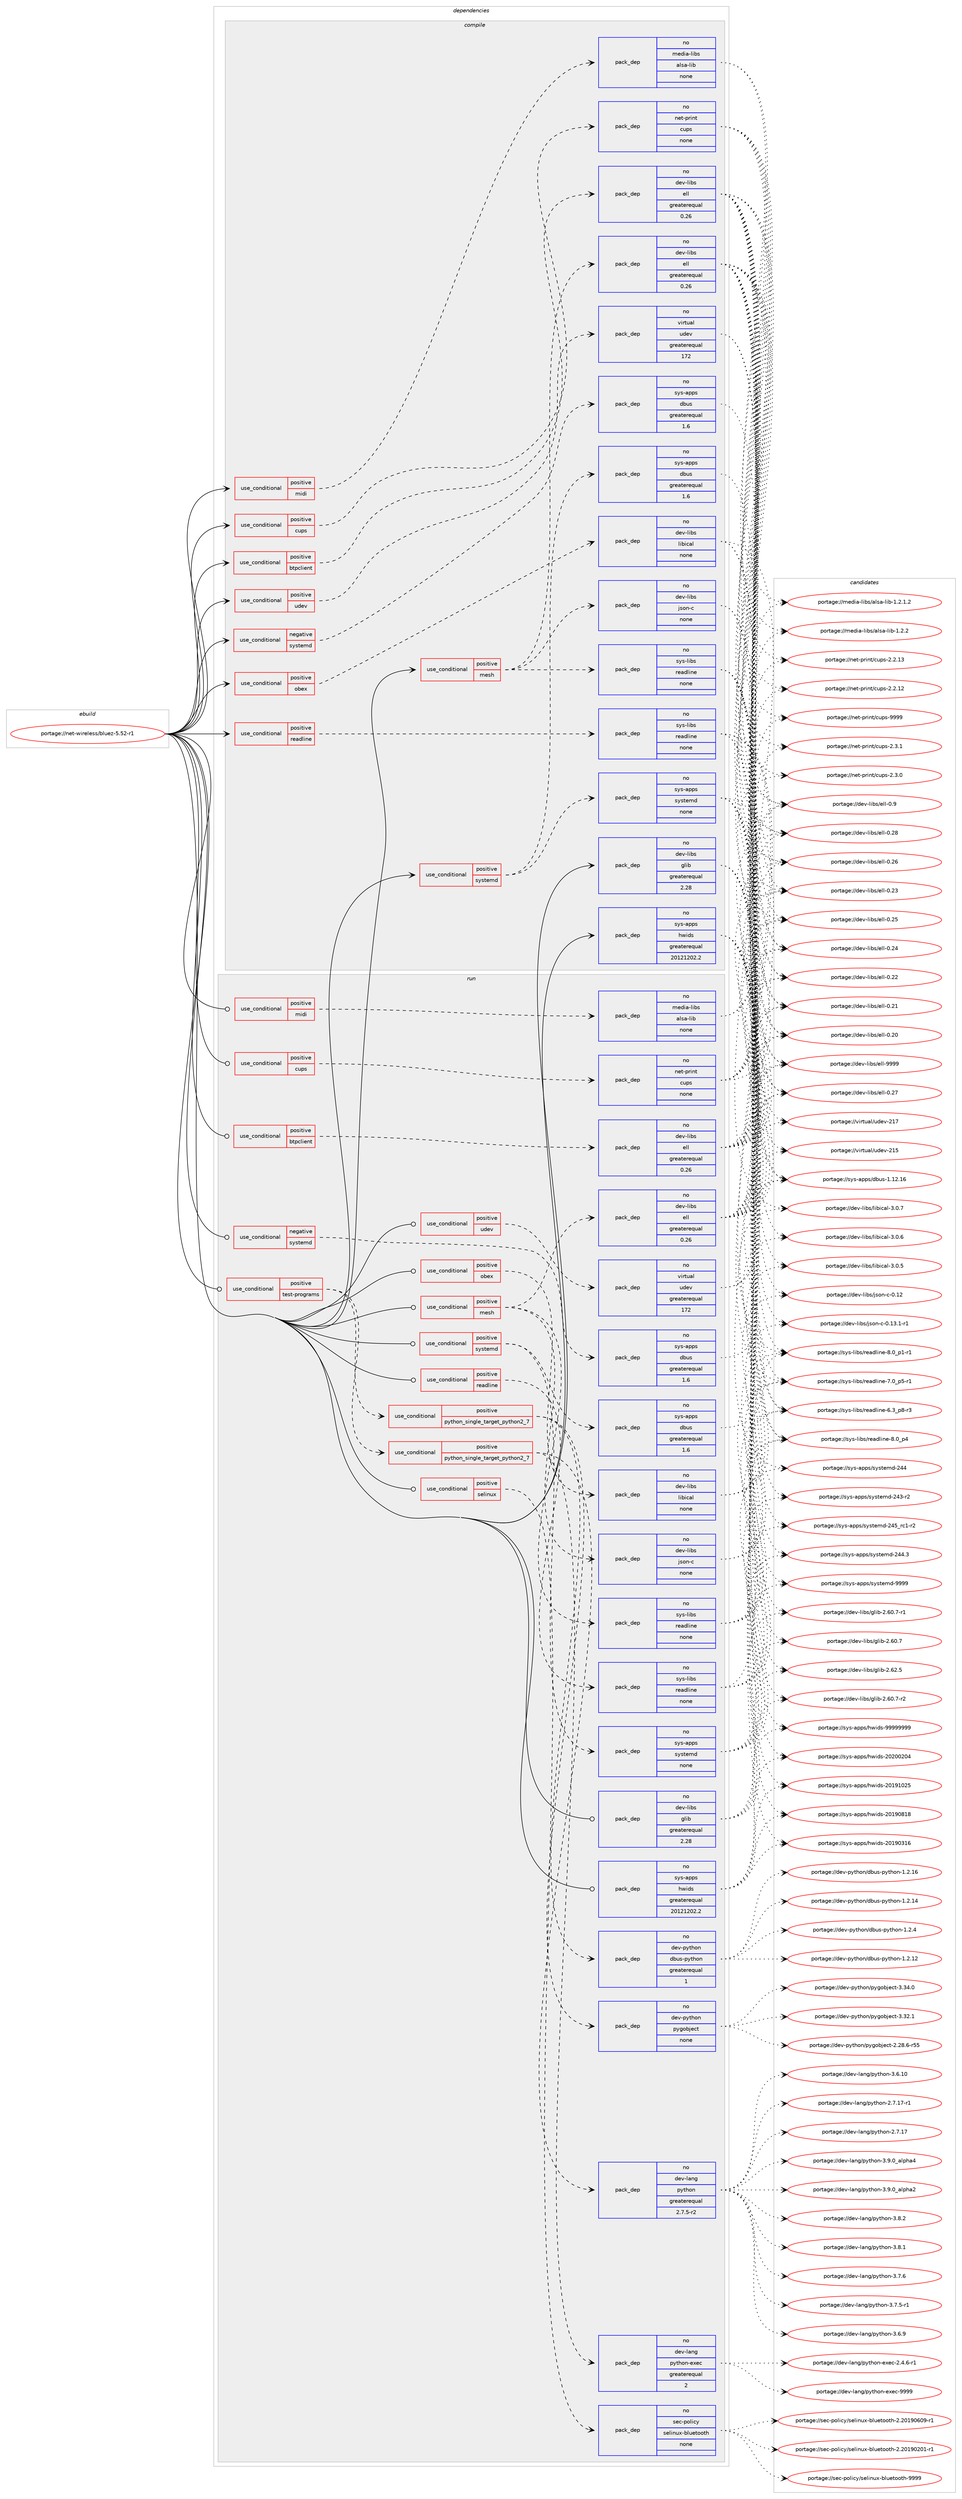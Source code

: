 digraph prolog {

# *************
# Graph options
# *************

newrank=true;
concentrate=true;
compound=true;
graph [rankdir=LR,fontname=Helvetica,fontsize=10,ranksep=1.5];#, ranksep=2.5, nodesep=0.2];
edge  [arrowhead=vee];
node  [fontname=Helvetica,fontsize=10];

# **********
# The ebuild
# **********

subgraph cluster_leftcol {
color=gray;
rank=same;
label=<<i>ebuild</i>>;
id [label="portage://net-wireless/bluez-5.52-r1", color=red, width=4, href="../net-wireless/bluez-5.52-r1.svg"];
}

# ****************
# The dependencies
# ****************

subgraph cluster_midcol {
color=gray;
label=<<i>dependencies</i>>;
subgraph cluster_compile {
fillcolor="#eeeeee";
style=filled;
label=<<i>compile</i>>;
subgraph cond12804 {
dependency65814 [label=<<TABLE BORDER="0" CELLBORDER="1" CELLSPACING="0" CELLPADDING="4"><TR><TD ROWSPAN="3" CELLPADDING="10">use_conditional</TD></TR><TR><TD>negative</TD></TR><TR><TD>systemd</TD></TR></TABLE>>, shape=none, color=red];
subgraph pack51688 {
dependency65815 [label=<<TABLE BORDER="0" CELLBORDER="1" CELLSPACING="0" CELLPADDING="4" WIDTH="220"><TR><TD ROWSPAN="6" CELLPADDING="30">pack_dep</TD></TR><TR><TD WIDTH="110">no</TD></TR><TR><TD>sys-apps</TD></TR><TR><TD>dbus</TD></TR><TR><TD>greaterequal</TD></TR><TR><TD>1.6</TD></TR></TABLE>>, shape=none, color=blue];
}
dependency65814:e -> dependency65815:w [weight=20,style="dashed",arrowhead="vee"];
}
id:e -> dependency65814:w [weight=20,style="solid",arrowhead="vee"];
subgraph cond12805 {
dependency65816 [label=<<TABLE BORDER="0" CELLBORDER="1" CELLSPACING="0" CELLPADDING="4"><TR><TD ROWSPAN="3" CELLPADDING="10">use_conditional</TD></TR><TR><TD>positive</TD></TR><TR><TD>btpclient</TD></TR></TABLE>>, shape=none, color=red];
subgraph pack51689 {
dependency65817 [label=<<TABLE BORDER="0" CELLBORDER="1" CELLSPACING="0" CELLPADDING="4" WIDTH="220"><TR><TD ROWSPAN="6" CELLPADDING="30">pack_dep</TD></TR><TR><TD WIDTH="110">no</TD></TR><TR><TD>dev-libs</TD></TR><TR><TD>ell</TD></TR><TR><TD>greaterequal</TD></TR><TR><TD>0.26</TD></TR></TABLE>>, shape=none, color=blue];
}
dependency65816:e -> dependency65817:w [weight=20,style="dashed",arrowhead="vee"];
}
id:e -> dependency65816:w [weight=20,style="solid",arrowhead="vee"];
subgraph cond12806 {
dependency65818 [label=<<TABLE BORDER="0" CELLBORDER="1" CELLSPACING="0" CELLPADDING="4"><TR><TD ROWSPAN="3" CELLPADDING="10">use_conditional</TD></TR><TR><TD>positive</TD></TR><TR><TD>cups</TD></TR></TABLE>>, shape=none, color=red];
subgraph pack51690 {
dependency65819 [label=<<TABLE BORDER="0" CELLBORDER="1" CELLSPACING="0" CELLPADDING="4" WIDTH="220"><TR><TD ROWSPAN="6" CELLPADDING="30">pack_dep</TD></TR><TR><TD WIDTH="110">no</TD></TR><TR><TD>net-print</TD></TR><TR><TD>cups</TD></TR><TR><TD>none</TD></TR><TR><TD></TD></TR></TABLE>>, shape=none, color=blue];
}
dependency65818:e -> dependency65819:w [weight=20,style="dashed",arrowhead="vee"];
}
id:e -> dependency65818:w [weight=20,style="solid",arrowhead="vee"];
subgraph cond12807 {
dependency65820 [label=<<TABLE BORDER="0" CELLBORDER="1" CELLSPACING="0" CELLPADDING="4"><TR><TD ROWSPAN="3" CELLPADDING="10">use_conditional</TD></TR><TR><TD>positive</TD></TR><TR><TD>mesh</TD></TR></TABLE>>, shape=none, color=red];
subgraph pack51691 {
dependency65821 [label=<<TABLE BORDER="0" CELLBORDER="1" CELLSPACING="0" CELLPADDING="4" WIDTH="220"><TR><TD ROWSPAN="6" CELLPADDING="30">pack_dep</TD></TR><TR><TD WIDTH="110">no</TD></TR><TR><TD>dev-libs</TD></TR><TR><TD>ell</TD></TR><TR><TD>greaterequal</TD></TR><TR><TD>0.26</TD></TR></TABLE>>, shape=none, color=blue];
}
dependency65820:e -> dependency65821:w [weight=20,style="dashed",arrowhead="vee"];
subgraph pack51692 {
dependency65822 [label=<<TABLE BORDER="0" CELLBORDER="1" CELLSPACING="0" CELLPADDING="4" WIDTH="220"><TR><TD ROWSPAN="6" CELLPADDING="30">pack_dep</TD></TR><TR><TD WIDTH="110">no</TD></TR><TR><TD>dev-libs</TD></TR><TR><TD>json-c</TD></TR><TR><TD>none</TD></TR><TR><TD></TD></TR></TABLE>>, shape=none, color=blue];
}
dependency65820:e -> dependency65822:w [weight=20,style="dashed",arrowhead="vee"];
subgraph pack51693 {
dependency65823 [label=<<TABLE BORDER="0" CELLBORDER="1" CELLSPACING="0" CELLPADDING="4" WIDTH="220"><TR><TD ROWSPAN="6" CELLPADDING="30">pack_dep</TD></TR><TR><TD WIDTH="110">no</TD></TR><TR><TD>sys-libs</TD></TR><TR><TD>readline</TD></TR><TR><TD>none</TD></TR><TR><TD></TD></TR></TABLE>>, shape=none, color=blue];
}
dependency65820:e -> dependency65823:w [weight=20,style="dashed",arrowhead="vee"];
}
id:e -> dependency65820:w [weight=20,style="solid",arrowhead="vee"];
subgraph cond12808 {
dependency65824 [label=<<TABLE BORDER="0" CELLBORDER="1" CELLSPACING="0" CELLPADDING="4"><TR><TD ROWSPAN="3" CELLPADDING="10">use_conditional</TD></TR><TR><TD>positive</TD></TR><TR><TD>midi</TD></TR></TABLE>>, shape=none, color=red];
subgraph pack51694 {
dependency65825 [label=<<TABLE BORDER="0" CELLBORDER="1" CELLSPACING="0" CELLPADDING="4" WIDTH="220"><TR><TD ROWSPAN="6" CELLPADDING="30">pack_dep</TD></TR><TR><TD WIDTH="110">no</TD></TR><TR><TD>media-libs</TD></TR><TR><TD>alsa-lib</TD></TR><TR><TD>none</TD></TR><TR><TD></TD></TR></TABLE>>, shape=none, color=blue];
}
dependency65824:e -> dependency65825:w [weight=20,style="dashed",arrowhead="vee"];
}
id:e -> dependency65824:w [weight=20,style="solid",arrowhead="vee"];
subgraph cond12809 {
dependency65826 [label=<<TABLE BORDER="0" CELLBORDER="1" CELLSPACING="0" CELLPADDING="4"><TR><TD ROWSPAN="3" CELLPADDING="10">use_conditional</TD></TR><TR><TD>positive</TD></TR><TR><TD>obex</TD></TR></TABLE>>, shape=none, color=red];
subgraph pack51695 {
dependency65827 [label=<<TABLE BORDER="0" CELLBORDER="1" CELLSPACING="0" CELLPADDING="4" WIDTH="220"><TR><TD ROWSPAN="6" CELLPADDING="30">pack_dep</TD></TR><TR><TD WIDTH="110">no</TD></TR><TR><TD>dev-libs</TD></TR><TR><TD>libical</TD></TR><TR><TD>none</TD></TR><TR><TD></TD></TR></TABLE>>, shape=none, color=blue];
}
dependency65826:e -> dependency65827:w [weight=20,style="dashed",arrowhead="vee"];
}
id:e -> dependency65826:w [weight=20,style="solid",arrowhead="vee"];
subgraph cond12810 {
dependency65828 [label=<<TABLE BORDER="0" CELLBORDER="1" CELLSPACING="0" CELLPADDING="4"><TR><TD ROWSPAN="3" CELLPADDING="10">use_conditional</TD></TR><TR><TD>positive</TD></TR><TR><TD>readline</TD></TR></TABLE>>, shape=none, color=red];
subgraph pack51696 {
dependency65829 [label=<<TABLE BORDER="0" CELLBORDER="1" CELLSPACING="0" CELLPADDING="4" WIDTH="220"><TR><TD ROWSPAN="6" CELLPADDING="30">pack_dep</TD></TR><TR><TD WIDTH="110">no</TD></TR><TR><TD>sys-libs</TD></TR><TR><TD>readline</TD></TR><TR><TD>none</TD></TR><TR><TD></TD></TR></TABLE>>, shape=none, color=blue];
}
dependency65828:e -> dependency65829:w [weight=20,style="dashed",arrowhead="vee"];
}
id:e -> dependency65828:w [weight=20,style="solid",arrowhead="vee"];
subgraph cond12811 {
dependency65830 [label=<<TABLE BORDER="0" CELLBORDER="1" CELLSPACING="0" CELLPADDING="4"><TR><TD ROWSPAN="3" CELLPADDING="10">use_conditional</TD></TR><TR><TD>positive</TD></TR><TR><TD>systemd</TD></TR></TABLE>>, shape=none, color=red];
subgraph pack51697 {
dependency65831 [label=<<TABLE BORDER="0" CELLBORDER="1" CELLSPACING="0" CELLPADDING="4" WIDTH="220"><TR><TD ROWSPAN="6" CELLPADDING="30">pack_dep</TD></TR><TR><TD WIDTH="110">no</TD></TR><TR><TD>sys-apps</TD></TR><TR><TD>dbus</TD></TR><TR><TD>greaterequal</TD></TR><TR><TD>1.6</TD></TR></TABLE>>, shape=none, color=blue];
}
dependency65830:e -> dependency65831:w [weight=20,style="dashed",arrowhead="vee"];
subgraph pack51698 {
dependency65832 [label=<<TABLE BORDER="0" CELLBORDER="1" CELLSPACING="0" CELLPADDING="4" WIDTH="220"><TR><TD ROWSPAN="6" CELLPADDING="30">pack_dep</TD></TR><TR><TD WIDTH="110">no</TD></TR><TR><TD>sys-apps</TD></TR><TR><TD>systemd</TD></TR><TR><TD>none</TD></TR><TR><TD></TD></TR></TABLE>>, shape=none, color=blue];
}
dependency65830:e -> dependency65832:w [weight=20,style="dashed",arrowhead="vee"];
}
id:e -> dependency65830:w [weight=20,style="solid",arrowhead="vee"];
subgraph cond12812 {
dependency65833 [label=<<TABLE BORDER="0" CELLBORDER="1" CELLSPACING="0" CELLPADDING="4"><TR><TD ROWSPAN="3" CELLPADDING="10">use_conditional</TD></TR><TR><TD>positive</TD></TR><TR><TD>udev</TD></TR></TABLE>>, shape=none, color=red];
subgraph pack51699 {
dependency65834 [label=<<TABLE BORDER="0" CELLBORDER="1" CELLSPACING="0" CELLPADDING="4" WIDTH="220"><TR><TD ROWSPAN="6" CELLPADDING="30">pack_dep</TD></TR><TR><TD WIDTH="110">no</TD></TR><TR><TD>virtual</TD></TR><TR><TD>udev</TD></TR><TR><TD>greaterequal</TD></TR><TR><TD>172</TD></TR></TABLE>>, shape=none, color=blue];
}
dependency65833:e -> dependency65834:w [weight=20,style="dashed",arrowhead="vee"];
}
id:e -> dependency65833:w [weight=20,style="solid",arrowhead="vee"];
subgraph pack51700 {
dependency65835 [label=<<TABLE BORDER="0" CELLBORDER="1" CELLSPACING="0" CELLPADDING="4" WIDTH="220"><TR><TD ROWSPAN="6" CELLPADDING="30">pack_dep</TD></TR><TR><TD WIDTH="110">no</TD></TR><TR><TD>dev-libs</TD></TR><TR><TD>glib</TD></TR><TR><TD>greaterequal</TD></TR><TR><TD>2.28</TD></TR></TABLE>>, shape=none, color=blue];
}
id:e -> dependency65835:w [weight=20,style="solid",arrowhead="vee"];
subgraph pack51701 {
dependency65836 [label=<<TABLE BORDER="0" CELLBORDER="1" CELLSPACING="0" CELLPADDING="4" WIDTH="220"><TR><TD ROWSPAN="6" CELLPADDING="30">pack_dep</TD></TR><TR><TD WIDTH="110">no</TD></TR><TR><TD>sys-apps</TD></TR><TR><TD>hwids</TD></TR><TR><TD>greaterequal</TD></TR><TR><TD>20121202.2</TD></TR></TABLE>>, shape=none, color=blue];
}
id:e -> dependency65836:w [weight=20,style="solid",arrowhead="vee"];
}
subgraph cluster_compileandrun {
fillcolor="#eeeeee";
style=filled;
label=<<i>compile and run</i>>;
}
subgraph cluster_run {
fillcolor="#eeeeee";
style=filled;
label=<<i>run</i>>;
subgraph cond12813 {
dependency65837 [label=<<TABLE BORDER="0" CELLBORDER="1" CELLSPACING="0" CELLPADDING="4"><TR><TD ROWSPAN="3" CELLPADDING="10">use_conditional</TD></TR><TR><TD>negative</TD></TR><TR><TD>systemd</TD></TR></TABLE>>, shape=none, color=red];
subgraph pack51702 {
dependency65838 [label=<<TABLE BORDER="0" CELLBORDER="1" CELLSPACING="0" CELLPADDING="4" WIDTH="220"><TR><TD ROWSPAN="6" CELLPADDING="30">pack_dep</TD></TR><TR><TD WIDTH="110">no</TD></TR><TR><TD>sys-apps</TD></TR><TR><TD>dbus</TD></TR><TR><TD>greaterequal</TD></TR><TR><TD>1.6</TD></TR></TABLE>>, shape=none, color=blue];
}
dependency65837:e -> dependency65838:w [weight=20,style="dashed",arrowhead="vee"];
}
id:e -> dependency65837:w [weight=20,style="solid",arrowhead="odot"];
subgraph cond12814 {
dependency65839 [label=<<TABLE BORDER="0" CELLBORDER="1" CELLSPACING="0" CELLPADDING="4"><TR><TD ROWSPAN="3" CELLPADDING="10">use_conditional</TD></TR><TR><TD>positive</TD></TR><TR><TD>btpclient</TD></TR></TABLE>>, shape=none, color=red];
subgraph pack51703 {
dependency65840 [label=<<TABLE BORDER="0" CELLBORDER="1" CELLSPACING="0" CELLPADDING="4" WIDTH="220"><TR><TD ROWSPAN="6" CELLPADDING="30">pack_dep</TD></TR><TR><TD WIDTH="110">no</TD></TR><TR><TD>dev-libs</TD></TR><TR><TD>ell</TD></TR><TR><TD>greaterequal</TD></TR><TR><TD>0.26</TD></TR></TABLE>>, shape=none, color=blue];
}
dependency65839:e -> dependency65840:w [weight=20,style="dashed",arrowhead="vee"];
}
id:e -> dependency65839:w [weight=20,style="solid",arrowhead="odot"];
subgraph cond12815 {
dependency65841 [label=<<TABLE BORDER="0" CELLBORDER="1" CELLSPACING="0" CELLPADDING="4"><TR><TD ROWSPAN="3" CELLPADDING="10">use_conditional</TD></TR><TR><TD>positive</TD></TR><TR><TD>cups</TD></TR></TABLE>>, shape=none, color=red];
subgraph pack51704 {
dependency65842 [label=<<TABLE BORDER="0" CELLBORDER="1" CELLSPACING="0" CELLPADDING="4" WIDTH="220"><TR><TD ROWSPAN="6" CELLPADDING="30">pack_dep</TD></TR><TR><TD WIDTH="110">no</TD></TR><TR><TD>net-print</TD></TR><TR><TD>cups</TD></TR><TR><TD>none</TD></TR><TR><TD></TD></TR></TABLE>>, shape=none, color=blue];
}
dependency65841:e -> dependency65842:w [weight=20,style="dashed",arrowhead="vee"];
}
id:e -> dependency65841:w [weight=20,style="solid",arrowhead="odot"];
subgraph cond12816 {
dependency65843 [label=<<TABLE BORDER="0" CELLBORDER="1" CELLSPACING="0" CELLPADDING="4"><TR><TD ROWSPAN="3" CELLPADDING="10">use_conditional</TD></TR><TR><TD>positive</TD></TR><TR><TD>mesh</TD></TR></TABLE>>, shape=none, color=red];
subgraph pack51705 {
dependency65844 [label=<<TABLE BORDER="0" CELLBORDER="1" CELLSPACING="0" CELLPADDING="4" WIDTH="220"><TR><TD ROWSPAN="6" CELLPADDING="30">pack_dep</TD></TR><TR><TD WIDTH="110">no</TD></TR><TR><TD>dev-libs</TD></TR><TR><TD>ell</TD></TR><TR><TD>greaterequal</TD></TR><TR><TD>0.26</TD></TR></TABLE>>, shape=none, color=blue];
}
dependency65843:e -> dependency65844:w [weight=20,style="dashed",arrowhead="vee"];
subgraph pack51706 {
dependency65845 [label=<<TABLE BORDER="0" CELLBORDER="1" CELLSPACING="0" CELLPADDING="4" WIDTH="220"><TR><TD ROWSPAN="6" CELLPADDING="30">pack_dep</TD></TR><TR><TD WIDTH="110">no</TD></TR><TR><TD>dev-libs</TD></TR><TR><TD>json-c</TD></TR><TR><TD>none</TD></TR><TR><TD></TD></TR></TABLE>>, shape=none, color=blue];
}
dependency65843:e -> dependency65845:w [weight=20,style="dashed",arrowhead="vee"];
subgraph pack51707 {
dependency65846 [label=<<TABLE BORDER="0" CELLBORDER="1" CELLSPACING="0" CELLPADDING="4" WIDTH="220"><TR><TD ROWSPAN="6" CELLPADDING="30">pack_dep</TD></TR><TR><TD WIDTH="110">no</TD></TR><TR><TD>sys-libs</TD></TR><TR><TD>readline</TD></TR><TR><TD>none</TD></TR><TR><TD></TD></TR></TABLE>>, shape=none, color=blue];
}
dependency65843:e -> dependency65846:w [weight=20,style="dashed",arrowhead="vee"];
}
id:e -> dependency65843:w [weight=20,style="solid",arrowhead="odot"];
subgraph cond12817 {
dependency65847 [label=<<TABLE BORDER="0" CELLBORDER="1" CELLSPACING="0" CELLPADDING="4"><TR><TD ROWSPAN="3" CELLPADDING="10">use_conditional</TD></TR><TR><TD>positive</TD></TR><TR><TD>midi</TD></TR></TABLE>>, shape=none, color=red];
subgraph pack51708 {
dependency65848 [label=<<TABLE BORDER="0" CELLBORDER="1" CELLSPACING="0" CELLPADDING="4" WIDTH="220"><TR><TD ROWSPAN="6" CELLPADDING="30">pack_dep</TD></TR><TR><TD WIDTH="110">no</TD></TR><TR><TD>media-libs</TD></TR><TR><TD>alsa-lib</TD></TR><TR><TD>none</TD></TR><TR><TD></TD></TR></TABLE>>, shape=none, color=blue];
}
dependency65847:e -> dependency65848:w [weight=20,style="dashed",arrowhead="vee"];
}
id:e -> dependency65847:w [weight=20,style="solid",arrowhead="odot"];
subgraph cond12818 {
dependency65849 [label=<<TABLE BORDER="0" CELLBORDER="1" CELLSPACING="0" CELLPADDING="4"><TR><TD ROWSPAN="3" CELLPADDING="10">use_conditional</TD></TR><TR><TD>positive</TD></TR><TR><TD>obex</TD></TR></TABLE>>, shape=none, color=red];
subgraph pack51709 {
dependency65850 [label=<<TABLE BORDER="0" CELLBORDER="1" CELLSPACING="0" CELLPADDING="4" WIDTH="220"><TR><TD ROWSPAN="6" CELLPADDING="30">pack_dep</TD></TR><TR><TD WIDTH="110">no</TD></TR><TR><TD>dev-libs</TD></TR><TR><TD>libical</TD></TR><TR><TD>none</TD></TR><TR><TD></TD></TR></TABLE>>, shape=none, color=blue];
}
dependency65849:e -> dependency65850:w [weight=20,style="dashed",arrowhead="vee"];
}
id:e -> dependency65849:w [weight=20,style="solid",arrowhead="odot"];
subgraph cond12819 {
dependency65851 [label=<<TABLE BORDER="0" CELLBORDER="1" CELLSPACING="0" CELLPADDING="4"><TR><TD ROWSPAN="3" CELLPADDING="10">use_conditional</TD></TR><TR><TD>positive</TD></TR><TR><TD>readline</TD></TR></TABLE>>, shape=none, color=red];
subgraph pack51710 {
dependency65852 [label=<<TABLE BORDER="0" CELLBORDER="1" CELLSPACING="0" CELLPADDING="4" WIDTH="220"><TR><TD ROWSPAN="6" CELLPADDING="30">pack_dep</TD></TR><TR><TD WIDTH="110">no</TD></TR><TR><TD>sys-libs</TD></TR><TR><TD>readline</TD></TR><TR><TD>none</TD></TR><TR><TD></TD></TR></TABLE>>, shape=none, color=blue];
}
dependency65851:e -> dependency65852:w [weight=20,style="dashed",arrowhead="vee"];
}
id:e -> dependency65851:w [weight=20,style="solid",arrowhead="odot"];
subgraph cond12820 {
dependency65853 [label=<<TABLE BORDER="0" CELLBORDER="1" CELLSPACING="0" CELLPADDING="4"><TR><TD ROWSPAN="3" CELLPADDING="10">use_conditional</TD></TR><TR><TD>positive</TD></TR><TR><TD>selinux</TD></TR></TABLE>>, shape=none, color=red];
subgraph pack51711 {
dependency65854 [label=<<TABLE BORDER="0" CELLBORDER="1" CELLSPACING="0" CELLPADDING="4" WIDTH="220"><TR><TD ROWSPAN="6" CELLPADDING="30">pack_dep</TD></TR><TR><TD WIDTH="110">no</TD></TR><TR><TD>sec-policy</TD></TR><TR><TD>selinux-bluetooth</TD></TR><TR><TD>none</TD></TR><TR><TD></TD></TR></TABLE>>, shape=none, color=blue];
}
dependency65853:e -> dependency65854:w [weight=20,style="dashed",arrowhead="vee"];
}
id:e -> dependency65853:w [weight=20,style="solid",arrowhead="odot"];
subgraph cond12821 {
dependency65855 [label=<<TABLE BORDER="0" CELLBORDER="1" CELLSPACING="0" CELLPADDING="4"><TR><TD ROWSPAN="3" CELLPADDING="10">use_conditional</TD></TR><TR><TD>positive</TD></TR><TR><TD>systemd</TD></TR></TABLE>>, shape=none, color=red];
subgraph pack51712 {
dependency65856 [label=<<TABLE BORDER="0" CELLBORDER="1" CELLSPACING="0" CELLPADDING="4" WIDTH="220"><TR><TD ROWSPAN="6" CELLPADDING="30">pack_dep</TD></TR><TR><TD WIDTH="110">no</TD></TR><TR><TD>sys-apps</TD></TR><TR><TD>dbus</TD></TR><TR><TD>greaterequal</TD></TR><TR><TD>1.6</TD></TR></TABLE>>, shape=none, color=blue];
}
dependency65855:e -> dependency65856:w [weight=20,style="dashed",arrowhead="vee"];
subgraph pack51713 {
dependency65857 [label=<<TABLE BORDER="0" CELLBORDER="1" CELLSPACING="0" CELLPADDING="4" WIDTH="220"><TR><TD ROWSPAN="6" CELLPADDING="30">pack_dep</TD></TR><TR><TD WIDTH="110">no</TD></TR><TR><TD>sys-apps</TD></TR><TR><TD>systemd</TD></TR><TR><TD>none</TD></TR><TR><TD></TD></TR></TABLE>>, shape=none, color=blue];
}
dependency65855:e -> dependency65857:w [weight=20,style="dashed",arrowhead="vee"];
}
id:e -> dependency65855:w [weight=20,style="solid",arrowhead="odot"];
subgraph cond12822 {
dependency65858 [label=<<TABLE BORDER="0" CELLBORDER="1" CELLSPACING="0" CELLPADDING="4"><TR><TD ROWSPAN="3" CELLPADDING="10">use_conditional</TD></TR><TR><TD>positive</TD></TR><TR><TD>test-programs</TD></TR></TABLE>>, shape=none, color=red];
subgraph cond12823 {
dependency65859 [label=<<TABLE BORDER="0" CELLBORDER="1" CELLSPACING="0" CELLPADDING="4"><TR><TD ROWSPAN="3" CELLPADDING="10">use_conditional</TD></TR><TR><TD>positive</TD></TR><TR><TD>python_single_target_python2_7</TD></TR></TABLE>>, shape=none, color=red];
subgraph pack51714 {
dependency65860 [label=<<TABLE BORDER="0" CELLBORDER="1" CELLSPACING="0" CELLPADDING="4" WIDTH="220"><TR><TD ROWSPAN="6" CELLPADDING="30">pack_dep</TD></TR><TR><TD WIDTH="110">no</TD></TR><TR><TD>dev-lang</TD></TR><TR><TD>python</TD></TR><TR><TD>greaterequal</TD></TR><TR><TD>2.7.5-r2</TD></TR></TABLE>>, shape=none, color=blue];
}
dependency65859:e -> dependency65860:w [weight=20,style="dashed",arrowhead="vee"];
subgraph pack51715 {
dependency65861 [label=<<TABLE BORDER="0" CELLBORDER="1" CELLSPACING="0" CELLPADDING="4" WIDTH="220"><TR><TD ROWSPAN="6" CELLPADDING="30">pack_dep</TD></TR><TR><TD WIDTH="110">no</TD></TR><TR><TD>dev-lang</TD></TR><TR><TD>python-exec</TD></TR><TR><TD>greaterequal</TD></TR><TR><TD>2</TD></TR></TABLE>>, shape=none, color=blue];
}
dependency65859:e -> dependency65861:w [weight=20,style="dashed",arrowhead="vee"];
}
dependency65858:e -> dependency65859:w [weight=20,style="dashed",arrowhead="vee"];
subgraph cond12824 {
dependency65862 [label=<<TABLE BORDER="0" CELLBORDER="1" CELLSPACING="0" CELLPADDING="4"><TR><TD ROWSPAN="3" CELLPADDING="10">use_conditional</TD></TR><TR><TD>positive</TD></TR><TR><TD>python_single_target_python2_7</TD></TR></TABLE>>, shape=none, color=red];
subgraph pack51716 {
dependency65863 [label=<<TABLE BORDER="0" CELLBORDER="1" CELLSPACING="0" CELLPADDING="4" WIDTH="220"><TR><TD ROWSPAN="6" CELLPADDING="30">pack_dep</TD></TR><TR><TD WIDTH="110">no</TD></TR><TR><TD>dev-python</TD></TR><TR><TD>dbus-python</TD></TR><TR><TD>greaterequal</TD></TR><TR><TD>1</TD></TR></TABLE>>, shape=none, color=blue];
}
dependency65862:e -> dependency65863:w [weight=20,style="dashed",arrowhead="vee"];
subgraph pack51717 {
dependency65864 [label=<<TABLE BORDER="0" CELLBORDER="1" CELLSPACING="0" CELLPADDING="4" WIDTH="220"><TR><TD ROWSPAN="6" CELLPADDING="30">pack_dep</TD></TR><TR><TD WIDTH="110">no</TD></TR><TR><TD>dev-python</TD></TR><TR><TD>pygobject</TD></TR><TR><TD>none</TD></TR><TR><TD></TD></TR></TABLE>>, shape=none, color=blue];
}
dependency65862:e -> dependency65864:w [weight=20,style="dashed",arrowhead="vee"];
}
dependency65858:e -> dependency65862:w [weight=20,style="dashed",arrowhead="vee"];
}
id:e -> dependency65858:w [weight=20,style="solid",arrowhead="odot"];
subgraph cond12825 {
dependency65865 [label=<<TABLE BORDER="0" CELLBORDER="1" CELLSPACING="0" CELLPADDING="4"><TR><TD ROWSPAN="3" CELLPADDING="10">use_conditional</TD></TR><TR><TD>positive</TD></TR><TR><TD>udev</TD></TR></TABLE>>, shape=none, color=red];
subgraph pack51718 {
dependency65866 [label=<<TABLE BORDER="0" CELLBORDER="1" CELLSPACING="0" CELLPADDING="4" WIDTH="220"><TR><TD ROWSPAN="6" CELLPADDING="30">pack_dep</TD></TR><TR><TD WIDTH="110">no</TD></TR><TR><TD>virtual</TD></TR><TR><TD>udev</TD></TR><TR><TD>greaterequal</TD></TR><TR><TD>172</TD></TR></TABLE>>, shape=none, color=blue];
}
dependency65865:e -> dependency65866:w [weight=20,style="dashed",arrowhead="vee"];
}
id:e -> dependency65865:w [weight=20,style="solid",arrowhead="odot"];
subgraph pack51719 {
dependency65867 [label=<<TABLE BORDER="0" CELLBORDER="1" CELLSPACING="0" CELLPADDING="4" WIDTH="220"><TR><TD ROWSPAN="6" CELLPADDING="30">pack_dep</TD></TR><TR><TD WIDTH="110">no</TD></TR><TR><TD>dev-libs</TD></TR><TR><TD>glib</TD></TR><TR><TD>greaterequal</TD></TR><TR><TD>2.28</TD></TR></TABLE>>, shape=none, color=blue];
}
id:e -> dependency65867:w [weight=20,style="solid",arrowhead="odot"];
subgraph pack51720 {
dependency65868 [label=<<TABLE BORDER="0" CELLBORDER="1" CELLSPACING="0" CELLPADDING="4" WIDTH="220"><TR><TD ROWSPAN="6" CELLPADDING="30">pack_dep</TD></TR><TR><TD WIDTH="110">no</TD></TR><TR><TD>sys-apps</TD></TR><TR><TD>hwids</TD></TR><TR><TD>greaterequal</TD></TR><TR><TD>20121202.2</TD></TR></TABLE>>, shape=none, color=blue];
}
id:e -> dependency65868:w [weight=20,style="solid",arrowhead="odot"];
}
}

# **************
# The candidates
# **************

subgraph cluster_choices {
rank=same;
color=gray;
label=<<i>candidates</i>>;

subgraph choice51688 {
color=black;
nodesep=1;
choice115121115459711211211547100981171154549464950464954 [label="portage://sys-apps/dbus-1.12.16", color=red, width=4,href="../sys-apps/dbus-1.12.16.svg"];
dependency65815:e -> choice115121115459711211211547100981171154549464950464954:w [style=dotted,weight="100"];
}
subgraph choice51689 {
color=black;
nodesep=1;
choice1001011184510810598115471011081084557575757 [label="portage://dev-libs/ell-9999", color=red, width=4,href="../dev-libs/ell-9999.svg"];
choice10010111845108105981154710110810845484657 [label="portage://dev-libs/ell-0.9", color=red, width=4,href="../dev-libs/ell-0.9.svg"];
choice1001011184510810598115471011081084548465056 [label="portage://dev-libs/ell-0.28", color=red, width=4,href="../dev-libs/ell-0.28.svg"];
choice1001011184510810598115471011081084548465055 [label="portage://dev-libs/ell-0.27", color=red, width=4,href="../dev-libs/ell-0.27.svg"];
choice1001011184510810598115471011081084548465054 [label="portage://dev-libs/ell-0.26", color=red, width=4,href="../dev-libs/ell-0.26.svg"];
choice1001011184510810598115471011081084548465053 [label="portage://dev-libs/ell-0.25", color=red, width=4,href="../dev-libs/ell-0.25.svg"];
choice1001011184510810598115471011081084548465052 [label="portage://dev-libs/ell-0.24", color=red, width=4,href="../dev-libs/ell-0.24.svg"];
choice1001011184510810598115471011081084548465051 [label="portage://dev-libs/ell-0.23", color=red, width=4,href="../dev-libs/ell-0.23.svg"];
choice1001011184510810598115471011081084548465050 [label="portage://dev-libs/ell-0.22", color=red, width=4,href="../dev-libs/ell-0.22.svg"];
choice1001011184510810598115471011081084548465049 [label="portage://dev-libs/ell-0.21", color=red, width=4,href="../dev-libs/ell-0.21.svg"];
choice1001011184510810598115471011081084548465048 [label="portage://dev-libs/ell-0.20", color=red, width=4,href="../dev-libs/ell-0.20.svg"];
dependency65817:e -> choice1001011184510810598115471011081084557575757:w [style=dotted,weight="100"];
dependency65817:e -> choice10010111845108105981154710110810845484657:w [style=dotted,weight="100"];
dependency65817:e -> choice1001011184510810598115471011081084548465056:w [style=dotted,weight="100"];
dependency65817:e -> choice1001011184510810598115471011081084548465055:w [style=dotted,weight="100"];
dependency65817:e -> choice1001011184510810598115471011081084548465054:w [style=dotted,weight="100"];
dependency65817:e -> choice1001011184510810598115471011081084548465053:w [style=dotted,weight="100"];
dependency65817:e -> choice1001011184510810598115471011081084548465052:w [style=dotted,weight="100"];
dependency65817:e -> choice1001011184510810598115471011081084548465051:w [style=dotted,weight="100"];
dependency65817:e -> choice1001011184510810598115471011081084548465050:w [style=dotted,weight="100"];
dependency65817:e -> choice1001011184510810598115471011081084548465049:w [style=dotted,weight="100"];
dependency65817:e -> choice1001011184510810598115471011081084548465048:w [style=dotted,weight="100"];
}
subgraph choice51690 {
color=black;
nodesep=1;
choice1101011164511211410511011647991171121154557575757 [label="portage://net-print/cups-9999", color=red, width=4,href="../net-print/cups-9999.svg"];
choice110101116451121141051101164799117112115455046514649 [label="portage://net-print/cups-2.3.1", color=red, width=4,href="../net-print/cups-2.3.1.svg"];
choice110101116451121141051101164799117112115455046514648 [label="portage://net-print/cups-2.3.0", color=red, width=4,href="../net-print/cups-2.3.0.svg"];
choice11010111645112114105110116479911711211545504650464951 [label="portage://net-print/cups-2.2.13", color=red, width=4,href="../net-print/cups-2.2.13.svg"];
choice11010111645112114105110116479911711211545504650464950 [label="portage://net-print/cups-2.2.12", color=red, width=4,href="../net-print/cups-2.2.12.svg"];
dependency65819:e -> choice1101011164511211410511011647991171121154557575757:w [style=dotted,weight="100"];
dependency65819:e -> choice110101116451121141051101164799117112115455046514649:w [style=dotted,weight="100"];
dependency65819:e -> choice110101116451121141051101164799117112115455046514648:w [style=dotted,weight="100"];
dependency65819:e -> choice11010111645112114105110116479911711211545504650464951:w [style=dotted,weight="100"];
dependency65819:e -> choice11010111645112114105110116479911711211545504650464950:w [style=dotted,weight="100"];
}
subgraph choice51691 {
color=black;
nodesep=1;
choice1001011184510810598115471011081084557575757 [label="portage://dev-libs/ell-9999", color=red, width=4,href="../dev-libs/ell-9999.svg"];
choice10010111845108105981154710110810845484657 [label="portage://dev-libs/ell-0.9", color=red, width=4,href="../dev-libs/ell-0.9.svg"];
choice1001011184510810598115471011081084548465056 [label="portage://dev-libs/ell-0.28", color=red, width=4,href="../dev-libs/ell-0.28.svg"];
choice1001011184510810598115471011081084548465055 [label="portage://dev-libs/ell-0.27", color=red, width=4,href="../dev-libs/ell-0.27.svg"];
choice1001011184510810598115471011081084548465054 [label="portage://dev-libs/ell-0.26", color=red, width=4,href="../dev-libs/ell-0.26.svg"];
choice1001011184510810598115471011081084548465053 [label="portage://dev-libs/ell-0.25", color=red, width=4,href="../dev-libs/ell-0.25.svg"];
choice1001011184510810598115471011081084548465052 [label="portage://dev-libs/ell-0.24", color=red, width=4,href="../dev-libs/ell-0.24.svg"];
choice1001011184510810598115471011081084548465051 [label="portage://dev-libs/ell-0.23", color=red, width=4,href="../dev-libs/ell-0.23.svg"];
choice1001011184510810598115471011081084548465050 [label="portage://dev-libs/ell-0.22", color=red, width=4,href="../dev-libs/ell-0.22.svg"];
choice1001011184510810598115471011081084548465049 [label="portage://dev-libs/ell-0.21", color=red, width=4,href="../dev-libs/ell-0.21.svg"];
choice1001011184510810598115471011081084548465048 [label="portage://dev-libs/ell-0.20", color=red, width=4,href="../dev-libs/ell-0.20.svg"];
dependency65821:e -> choice1001011184510810598115471011081084557575757:w [style=dotted,weight="100"];
dependency65821:e -> choice10010111845108105981154710110810845484657:w [style=dotted,weight="100"];
dependency65821:e -> choice1001011184510810598115471011081084548465056:w [style=dotted,weight="100"];
dependency65821:e -> choice1001011184510810598115471011081084548465055:w [style=dotted,weight="100"];
dependency65821:e -> choice1001011184510810598115471011081084548465054:w [style=dotted,weight="100"];
dependency65821:e -> choice1001011184510810598115471011081084548465053:w [style=dotted,weight="100"];
dependency65821:e -> choice1001011184510810598115471011081084548465052:w [style=dotted,weight="100"];
dependency65821:e -> choice1001011184510810598115471011081084548465051:w [style=dotted,weight="100"];
dependency65821:e -> choice1001011184510810598115471011081084548465050:w [style=dotted,weight="100"];
dependency65821:e -> choice1001011184510810598115471011081084548465049:w [style=dotted,weight="100"];
dependency65821:e -> choice1001011184510810598115471011081084548465048:w [style=dotted,weight="100"];
}
subgraph choice51692 {
color=black;
nodesep=1;
choice1001011184510810598115471061151111104599454846495146494511449 [label="portage://dev-libs/json-c-0.13.1-r1", color=red, width=4,href="../dev-libs/json-c-0.13.1-r1.svg"];
choice10010111845108105981154710611511111045994548464950 [label="portage://dev-libs/json-c-0.12", color=red, width=4,href="../dev-libs/json-c-0.12.svg"];
dependency65822:e -> choice1001011184510810598115471061151111104599454846495146494511449:w [style=dotted,weight="100"];
dependency65822:e -> choice10010111845108105981154710611511111045994548464950:w [style=dotted,weight="100"];
}
subgraph choice51693 {
color=black;
nodesep=1;
choice11512111545108105981154711410197100108105110101455646489511252 [label="portage://sys-libs/readline-8.0_p4", color=red, width=4,href="../sys-libs/readline-8.0_p4.svg"];
choice115121115451081059811547114101971001081051101014556464895112494511449 [label="portage://sys-libs/readline-8.0_p1-r1", color=red, width=4,href="../sys-libs/readline-8.0_p1-r1.svg"];
choice115121115451081059811547114101971001081051101014555464895112534511449 [label="portage://sys-libs/readline-7.0_p5-r1", color=red, width=4,href="../sys-libs/readline-7.0_p5-r1.svg"];
choice115121115451081059811547114101971001081051101014554465195112564511451 [label="portage://sys-libs/readline-6.3_p8-r3", color=red, width=4,href="../sys-libs/readline-6.3_p8-r3.svg"];
dependency65823:e -> choice11512111545108105981154711410197100108105110101455646489511252:w [style=dotted,weight="100"];
dependency65823:e -> choice115121115451081059811547114101971001081051101014556464895112494511449:w [style=dotted,weight="100"];
dependency65823:e -> choice115121115451081059811547114101971001081051101014555464895112534511449:w [style=dotted,weight="100"];
dependency65823:e -> choice115121115451081059811547114101971001081051101014554465195112564511451:w [style=dotted,weight="100"];
}
subgraph choice51694 {
color=black;
nodesep=1;
choice1091011001059745108105981154797108115974510810598454946504650 [label="portage://media-libs/alsa-lib-1.2.2", color=red, width=4,href="../media-libs/alsa-lib-1.2.2.svg"];
choice10910110010597451081059811547971081159745108105984549465046494650 [label="portage://media-libs/alsa-lib-1.2.1.2", color=red, width=4,href="../media-libs/alsa-lib-1.2.1.2.svg"];
dependency65825:e -> choice1091011001059745108105981154797108115974510810598454946504650:w [style=dotted,weight="100"];
dependency65825:e -> choice10910110010597451081059811547971081159745108105984549465046494650:w [style=dotted,weight="100"];
}
subgraph choice51695 {
color=black;
nodesep=1;
choice100101118451081059811547108105981059997108455146484655 [label="portage://dev-libs/libical-3.0.7", color=red, width=4,href="../dev-libs/libical-3.0.7.svg"];
choice100101118451081059811547108105981059997108455146484654 [label="portage://dev-libs/libical-3.0.6", color=red, width=4,href="../dev-libs/libical-3.0.6.svg"];
choice100101118451081059811547108105981059997108455146484653 [label="portage://dev-libs/libical-3.0.5", color=red, width=4,href="../dev-libs/libical-3.0.5.svg"];
dependency65827:e -> choice100101118451081059811547108105981059997108455146484655:w [style=dotted,weight="100"];
dependency65827:e -> choice100101118451081059811547108105981059997108455146484654:w [style=dotted,weight="100"];
dependency65827:e -> choice100101118451081059811547108105981059997108455146484653:w [style=dotted,weight="100"];
}
subgraph choice51696 {
color=black;
nodesep=1;
choice11512111545108105981154711410197100108105110101455646489511252 [label="portage://sys-libs/readline-8.0_p4", color=red, width=4,href="../sys-libs/readline-8.0_p4.svg"];
choice115121115451081059811547114101971001081051101014556464895112494511449 [label="portage://sys-libs/readline-8.0_p1-r1", color=red, width=4,href="../sys-libs/readline-8.0_p1-r1.svg"];
choice115121115451081059811547114101971001081051101014555464895112534511449 [label="portage://sys-libs/readline-7.0_p5-r1", color=red, width=4,href="../sys-libs/readline-7.0_p5-r1.svg"];
choice115121115451081059811547114101971001081051101014554465195112564511451 [label="portage://sys-libs/readline-6.3_p8-r3", color=red, width=4,href="../sys-libs/readline-6.3_p8-r3.svg"];
dependency65829:e -> choice11512111545108105981154711410197100108105110101455646489511252:w [style=dotted,weight="100"];
dependency65829:e -> choice115121115451081059811547114101971001081051101014556464895112494511449:w [style=dotted,weight="100"];
dependency65829:e -> choice115121115451081059811547114101971001081051101014555464895112534511449:w [style=dotted,weight="100"];
dependency65829:e -> choice115121115451081059811547114101971001081051101014554465195112564511451:w [style=dotted,weight="100"];
}
subgraph choice51697 {
color=black;
nodesep=1;
choice115121115459711211211547100981171154549464950464954 [label="portage://sys-apps/dbus-1.12.16", color=red, width=4,href="../sys-apps/dbus-1.12.16.svg"];
dependency65831:e -> choice115121115459711211211547100981171154549464950464954:w [style=dotted,weight="100"];
}
subgraph choice51698 {
color=black;
nodesep=1;
choice1151211154597112112115471151211151161011091004557575757 [label="portage://sys-apps/systemd-9999", color=red, width=4,href="../sys-apps/systemd-9999.svg"];
choice115121115459711211211547115121115116101109100455052539511499494511450 [label="portage://sys-apps/systemd-245_rc1-r2", color=red, width=4,href="../sys-apps/systemd-245_rc1-r2.svg"];
choice115121115459711211211547115121115116101109100455052524651 [label="portage://sys-apps/systemd-244.3", color=red, width=4,href="../sys-apps/systemd-244.3.svg"];
choice11512111545971121121154711512111511610110910045505252 [label="portage://sys-apps/systemd-244", color=red, width=4,href="../sys-apps/systemd-244.svg"];
choice115121115459711211211547115121115116101109100455052514511450 [label="portage://sys-apps/systemd-243-r2", color=red, width=4,href="../sys-apps/systemd-243-r2.svg"];
dependency65832:e -> choice1151211154597112112115471151211151161011091004557575757:w [style=dotted,weight="100"];
dependency65832:e -> choice115121115459711211211547115121115116101109100455052539511499494511450:w [style=dotted,weight="100"];
dependency65832:e -> choice115121115459711211211547115121115116101109100455052524651:w [style=dotted,weight="100"];
dependency65832:e -> choice11512111545971121121154711512111511610110910045505252:w [style=dotted,weight="100"];
dependency65832:e -> choice115121115459711211211547115121115116101109100455052514511450:w [style=dotted,weight="100"];
}
subgraph choice51699 {
color=black;
nodesep=1;
choice118105114116117971084711710010111845504955 [label="portage://virtual/udev-217", color=red, width=4,href="../virtual/udev-217.svg"];
choice118105114116117971084711710010111845504953 [label="portage://virtual/udev-215", color=red, width=4,href="../virtual/udev-215.svg"];
dependency65834:e -> choice118105114116117971084711710010111845504955:w [style=dotted,weight="100"];
dependency65834:e -> choice118105114116117971084711710010111845504953:w [style=dotted,weight="100"];
}
subgraph choice51700 {
color=black;
nodesep=1;
choice1001011184510810598115471031081059845504654504653 [label="portage://dev-libs/glib-2.62.5", color=red, width=4,href="../dev-libs/glib-2.62.5.svg"];
choice10010111845108105981154710310810598455046544846554511450 [label="portage://dev-libs/glib-2.60.7-r2", color=red, width=4,href="../dev-libs/glib-2.60.7-r2.svg"];
choice10010111845108105981154710310810598455046544846554511449 [label="portage://dev-libs/glib-2.60.7-r1", color=red, width=4,href="../dev-libs/glib-2.60.7-r1.svg"];
choice1001011184510810598115471031081059845504654484655 [label="portage://dev-libs/glib-2.60.7", color=red, width=4,href="../dev-libs/glib-2.60.7.svg"];
dependency65835:e -> choice1001011184510810598115471031081059845504654504653:w [style=dotted,weight="100"];
dependency65835:e -> choice10010111845108105981154710310810598455046544846554511450:w [style=dotted,weight="100"];
dependency65835:e -> choice10010111845108105981154710310810598455046544846554511449:w [style=dotted,weight="100"];
dependency65835:e -> choice1001011184510810598115471031081059845504654484655:w [style=dotted,weight="100"];
}
subgraph choice51701 {
color=black;
nodesep=1;
choice115121115459711211211547104119105100115455757575757575757 [label="portage://sys-apps/hwids-99999999", color=red, width=4,href="../sys-apps/hwids-99999999.svg"];
choice115121115459711211211547104119105100115455048504848504852 [label="portage://sys-apps/hwids-20200204", color=red, width=4,href="../sys-apps/hwids-20200204.svg"];
choice115121115459711211211547104119105100115455048495749485053 [label="portage://sys-apps/hwids-20191025", color=red, width=4,href="../sys-apps/hwids-20191025.svg"];
choice115121115459711211211547104119105100115455048495748564956 [label="portage://sys-apps/hwids-20190818", color=red, width=4,href="../sys-apps/hwids-20190818.svg"];
choice115121115459711211211547104119105100115455048495748514954 [label="portage://sys-apps/hwids-20190316", color=red, width=4,href="../sys-apps/hwids-20190316.svg"];
dependency65836:e -> choice115121115459711211211547104119105100115455757575757575757:w [style=dotted,weight="100"];
dependency65836:e -> choice115121115459711211211547104119105100115455048504848504852:w [style=dotted,weight="100"];
dependency65836:e -> choice115121115459711211211547104119105100115455048495749485053:w [style=dotted,weight="100"];
dependency65836:e -> choice115121115459711211211547104119105100115455048495748564956:w [style=dotted,weight="100"];
dependency65836:e -> choice115121115459711211211547104119105100115455048495748514954:w [style=dotted,weight="100"];
}
subgraph choice51702 {
color=black;
nodesep=1;
choice115121115459711211211547100981171154549464950464954 [label="portage://sys-apps/dbus-1.12.16", color=red, width=4,href="../sys-apps/dbus-1.12.16.svg"];
dependency65838:e -> choice115121115459711211211547100981171154549464950464954:w [style=dotted,weight="100"];
}
subgraph choice51703 {
color=black;
nodesep=1;
choice1001011184510810598115471011081084557575757 [label="portage://dev-libs/ell-9999", color=red, width=4,href="../dev-libs/ell-9999.svg"];
choice10010111845108105981154710110810845484657 [label="portage://dev-libs/ell-0.9", color=red, width=4,href="../dev-libs/ell-0.9.svg"];
choice1001011184510810598115471011081084548465056 [label="portage://dev-libs/ell-0.28", color=red, width=4,href="../dev-libs/ell-0.28.svg"];
choice1001011184510810598115471011081084548465055 [label="portage://dev-libs/ell-0.27", color=red, width=4,href="../dev-libs/ell-0.27.svg"];
choice1001011184510810598115471011081084548465054 [label="portage://dev-libs/ell-0.26", color=red, width=4,href="../dev-libs/ell-0.26.svg"];
choice1001011184510810598115471011081084548465053 [label="portage://dev-libs/ell-0.25", color=red, width=4,href="../dev-libs/ell-0.25.svg"];
choice1001011184510810598115471011081084548465052 [label="portage://dev-libs/ell-0.24", color=red, width=4,href="../dev-libs/ell-0.24.svg"];
choice1001011184510810598115471011081084548465051 [label="portage://dev-libs/ell-0.23", color=red, width=4,href="../dev-libs/ell-0.23.svg"];
choice1001011184510810598115471011081084548465050 [label="portage://dev-libs/ell-0.22", color=red, width=4,href="../dev-libs/ell-0.22.svg"];
choice1001011184510810598115471011081084548465049 [label="portage://dev-libs/ell-0.21", color=red, width=4,href="../dev-libs/ell-0.21.svg"];
choice1001011184510810598115471011081084548465048 [label="portage://dev-libs/ell-0.20", color=red, width=4,href="../dev-libs/ell-0.20.svg"];
dependency65840:e -> choice1001011184510810598115471011081084557575757:w [style=dotted,weight="100"];
dependency65840:e -> choice10010111845108105981154710110810845484657:w [style=dotted,weight="100"];
dependency65840:e -> choice1001011184510810598115471011081084548465056:w [style=dotted,weight="100"];
dependency65840:e -> choice1001011184510810598115471011081084548465055:w [style=dotted,weight="100"];
dependency65840:e -> choice1001011184510810598115471011081084548465054:w [style=dotted,weight="100"];
dependency65840:e -> choice1001011184510810598115471011081084548465053:w [style=dotted,weight="100"];
dependency65840:e -> choice1001011184510810598115471011081084548465052:w [style=dotted,weight="100"];
dependency65840:e -> choice1001011184510810598115471011081084548465051:w [style=dotted,weight="100"];
dependency65840:e -> choice1001011184510810598115471011081084548465050:w [style=dotted,weight="100"];
dependency65840:e -> choice1001011184510810598115471011081084548465049:w [style=dotted,weight="100"];
dependency65840:e -> choice1001011184510810598115471011081084548465048:w [style=dotted,weight="100"];
}
subgraph choice51704 {
color=black;
nodesep=1;
choice1101011164511211410511011647991171121154557575757 [label="portage://net-print/cups-9999", color=red, width=4,href="../net-print/cups-9999.svg"];
choice110101116451121141051101164799117112115455046514649 [label="portage://net-print/cups-2.3.1", color=red, width=4,href="../net-print/cups-2.3.1.svg"];
choice110101116451121141051101164799117112115455046514648 [label="portage://net-print/cups-2.3.0", color=red, width=4,href="../net-print/cups-2.3.0.svg"];
choice11010111645112114105110116479911711211545504650464951 [label="portage://net-print/cups-2.2.13", color=red, width=4,href="../net-print/cups-2.2.13.svg"];
choice11010111645112114105110116479911711211545504650464950 [label="portage://net-print/cups-2.2.12", color=red, width=4,href="../net-print/cups-2.2.12.svg"];
dependency65842:e -> choice1101011164511211410511011647991171121154557575757:w [style=dotted,weight="100"];
dependency65842:e -> choice110101116451121141051101164799117112115455046514649:w [style=dotted,weight="100"];
dependency65842:e -> choice110101116451121141051101164799117112115455046514648:w [style=dotted,weight="100"];
dependency65842:e -> choice11010111645112114105110116479911711211545504650464951:w [style=dotted,weight="100"];
dependency65842:e -> choice11010111645112114105110116479911711211545504650464950:w [style=dotted,weight="100"];
}
subgraph choice51705 {
color=black;
nodesep=1;
choice1001011184510810598115471011081084557575757 [label="portage://dev-libs/ell-9999", color=red, width=4,href="../dev-libs/ell-9999.svg"];
choice10010111845108105981154710110810845484657 [label="portage://dev-libs/ell-0.9", color=red, width=4,href="../dev-libs/ell-0.9.svg"];
choice1001011184510810598115471011081084548465056 [label="portage://dev-libs/ell-0.28", color=red, width=4,href="../dev-libs/ell-0.28.svg"];
choice1001011184510810598115471011081084548465055 [label="portage://dev-libs/ell-0.27", color=red, width=4,href="../dev-libs/ell-0.27.svg"];
choice1001011184510810598115471011081084548465054 [label="portage://dev-libs/ell-0.26", color=red, width=4,href="../dev-libs/ell-0.26.svg"];
choice1001011184510810598115471011081084548465053 [label="portage://dev-libs/ell-0.25", color=red, width=4,href="../dev-libs/ell-0.25.svg"];
choice1001011184510810598115471011081084548465052 [label="portage://dev-libs/ell-0.24", color=red, width=4,href="../dev-libs/ell-0.24.svg"];
choice1001011184510810598115471011081084548465051 [label="portage://dev-libs/ell-0.23", color=red, width=4,href="../dev-libs/ell-0.23.svg"];
choice1001011184510810598115471011081084548465050 [label="portage://dev-libs/ell-0.22", color=red, width=4,href="../dev-libs/ell-0.22.svg"];
choice1001011184510810598115471011081084548465049 [label="portage://dev-libs/ell-0.21", color=red, width=4,href="../dev-libs/ell-0.21.svg"];
choice1001011184510810598115471011081084548465048 [label="portage://dev-libs/ell-0.20", color=red, width=4,href="../dev-libs/ell-0.20.svg"];
dependency65844:e -> choice1001011184510810598115471011081084557575757:w [style=dotted,weight="100"];
dependency65844:e -> choice10010111845108105981154710110810845484657:w [style=dotted,weight="100"];
dependency65844:e -> choice1001011184510810598115471011081084548465056:w [style=dotted,weight="100"];
dependency65844:e -> choice1001011184510810598115471011081084548465055:w [style=dotted,weight="100"];
dependency65844:e -> choice1001011184510810598115471011081084548465054:w [style=dotted,weight="100"];
dependency65844:e -> choice1001011184510810598115471011081084548465053:w [style=dotted,weight="100"];
dependency65844:e -> choice1001011184510810598115471011081084548465052:w [style=dotted,weight="100"];
dependency65844:e -> choice1001011184510810598115471011081084548465051:w [style=dotted,weight="100"];
dependency65844:e -> choice1001011184510810598115471011081084548465050:w [style=dotted,weight="100"];
dependency65844:e -> choice1001011184510810598115471011081084548465049:w [style=dotted,weight="100"];
dependency65844:e -> choice1001011184510810598115471011081084548465048:w [style=dotted,weight="100"];
}
subgraph choice51706 {
color=black;
nodesep=1;
choice1001011184510810598115471061151111104599454846495146494511449 [label="portage://dev-libs/json-c-0.13.1-r1", color=red, width=4,href="../dev-libs/json-c-0.13.1-r1.svg"];
choice10010111845108105981154710611511111045994548464950 [label="portage://dev-libs/json-c-0.12", color=red, width=4,href="../dev-libs/json-c-0.12.svg"];
dependency65845:e -> choice1001011184510810598115471061151111104599454846495146494511449:w [style=dotted,weight="100"];
dependency65845:e -> choice10010111845108105981154710611511111045994548464950:w [style=dotted,weight="100"];
}
subgraph choice51707 {
color=black;
nodesep=1;
choice11512111545108105981154711410197100108105110101455646489511252 [label="portage://sys-libs/readline-8.0_p4", color=red, width=4,href="../sys-libs/readline-8.0_p4.svg"];
choice115121115451081059811547114101971001081051101014556464895112494511449 [label="portage://sys-libs/readline-8.0_p1-r1", color=red, width=4,href="../sys-libs/readline-8.0_p1-r1.svg"];
choice115121115451081059811547114101971001081051101014555464895112534511449 [label="portage://sys-libs/readline-7.0_p5-r1", color=red, width=4,href="../sys-libs/readline-7.0_p5-r1.svg"];
choice115121115451081059811547114101971001081051101014554465195112564511451 [label="portage://sys-libs/readline-6.3_p8-r3", color=red, width=4,href="../sys-libs/readline-6.3_p8-r3.svg"];
dependency65846:e -> choice11512111545108105981154711410197100108105110101455646489511252:w [style=dotted,weight="100"];
dependency65846:e -> choice115121115451081059811547114101971001081051101014556464895112494511449:w [style=dotted,weight="100"];
dependency65846:e -> choice115121115451081059811547114101971001081051101014555464895112534511449:w [style=dotted,weight="100"];
dependency65846:e -> choice115121115451081059811547114101971001081051101014554465195112564511451:w [style=dotted,weight="100"];
}
subgraph choice51708 {
color=black;
nodesep=1;
choice1091011001059745108105981154797108115974510810598454946504650 [label="portage://media-libs/alsa-lib-1.2.2", color=red, width=4,href="../media-libs/alsa-lib-1.2.2.svg"];
choice10910110010597451081059811547971081159745108105984549465046494650 [label="portage://media-libs/alsa-lib-1.2.1.2", color=red, width=4,href="../media-libs/alsa-lib-1.2.1.2.svg"];
dependency65848:e -> choice1091011001059745108105981154797108115974510810598454946504650:w [style=dotted,weight="100"];
dependency65848:e -> choice10910110010597451081059811547971081159745108105984549465046494650:w [style=dotted,weight="100"];
}
subgraph choice51709 {
color=black;
nodesep=1;
choice100101118451081059811547108105981059997108455146484655 [label="portage://dev-libs/libical-3.0.7", color=red, width=4,href="../dev-libs/libical-3.0.7.svg"];
choice100101118451081059811547108105981059997108455146484654 [label="portage://dev-libs/libical-3.0.6", color=red, width=4,href="../dev-libs/libical-3.0.6.svg"];
choice100101118451081059811547108105981059997108455146484653 [label="portage://dev-libs/libical-3.0.5", color=red, width=4,href="../dev-libs/libical-3.0.5.svg"];
dependency65850:e -> choice100101118451081059811547108105981059997108455146484655:w [style=dotted,weight="100"];
dependency65850:e -> choice100101118451081059811547108105981059997108455146484654:w [style=dotted,weight="100"];
dependency65850:e -> choice100101118451081059811547108105981059997108455146484653:w [style=dotted,weight="100"];
}
subgraph choice51710 {
color=black;
nodesep=1;
choice11512111545108105981154711410197100108105110101455646489511252 [label="portage://sys-libs/readline-8.0_p4", color=red, width=4,href="../sys-libs/readline-8.0_p4.svg"];
choice115121115451081059811547114101971001081051101014556464895112494511449 [label="portage://sys-libs/readline-8.0_p1-r1", color=red, width=4,href="../sys-libs/readline-8.0_p1-r1.svg"];
choice115121115451081059811547114101971001081051101014555464895112534511449 [label="portage://sys-libs/readline-7.0_p5-r1", color=red, width=4,href="../sys-libs/readline-7.0_p5-r1.svg"];
choice115121115451081059811547114101971001081051101014554465195112564511451 [label="portage://sys-libs/readline-6.3_p8-r3", color=red, width=4,href="../sys-libs/readline-6.3_p8-r3.svg"];
dependency65852:e -> choice11512111545108105981154711410197100108105110101455646489511252:w [style=dotted,weight="100"];
dependency65852:e -> choice115121115451081059811547114101971001081051101014556464895112494511449:w [style=dotted,weight="100"];
dependency65852:e -> choice115121115451081059811547114101971001081051101014555464895112534511449:w [style=dotted,weight="100"];
dependency65852:e -> choice115121115451081059811547114101971001081051101014554465195112564511451:w [style=dotted,weight="100"];
}
subgraph choice51711 {
color=black;
nodesep=1;
choice1151019945112111108105991214711510110810511011712045981081171011161111111161044557575757 [label="portage://sec-policy/selinux-bluetooth-9999", color=red, width=4,href="../sec-policy/selinux-bluetooth-9999.svg"];
choice11510199451121111081059912147115101108105110117120459810811710111611111111610445504650484957485448574511449 [label="portage://sec-policy/selinux-bluetooth-2.20190609-r1", color=red, width=4,href="../sec-policy/selinux-bluetooth-2.20190609-r1.svg"];
choice11510199451121111081059912147115101108105110117120459810811710111611111111610445504650484957485048494511449 [label="portage://sec-policy/selinux-bluetooth-2.20190201-r1", color=red, width=4,href="../sec-policy/selinux-bluetooth-2.20190201-r1.svg"];
dependency65854:e -> choice1151019945112111108105991214711510110810511011712045981081171011161111111161044557575757:w [style=dotted,weight="100"];
dependency65854:e -> choice11510199451121111081059912147115101108105110117120459810811710111611111111610445504650484957485448574511449:w [style=dotted,weight="100"];
dependency65854:e -> choice11510199451121111081059912147115101108105110117120459810811710111611111111610445504650484957485048494511449:w [style=dotted,weight="100"];
}
subgraph choice51712 {
color=black;
nodesep=1;
choice115121115459711211211547100981171154549464950464954 [label="portage://sys-apps/dbus-1.12.16", color=red, width=4,href="../sys-apps/dbus-1.12.16.svg"];
dependency65856:e -> choice115121115459711211211547100981171154549464950464954:w [style=dotted,weight="100"];
}
subgraph choice51713 {
color=black;
nodesep=1;
choice1151211154597112112115471151211151161011091004557575757 [label="portage://sys-apps/systemd-9999", color=red, width=4,href="../sys-apps/systemd-9999.svg"];
choice115121115459711211211547115121115116101109100455052539511499494511450 [label="portage://sys-apps/systemd-245_rc1-r2", color=red, width=4,href="../sys-apps/systemd-245_rc1-r2.svg"];
choice115121115459711211211547115121115116101109100455052524651 [label="portage://sys-apps/systemd-244.3", color=red, width=4,href="../sys-apps/systemd-244.3.svg"];
choice11512111545971121121154711512111511610110910045505252 [label="portage://sys-apps/systemd-244", color=red, width=4,href="../sys-apps/systemd-244.svg"];
choice115121115459711211211547115121115116101109100455052514511450 [label="portage://sys-apps/systemd-243-r2", color=red, width=4,href="../sys-apps/systemd-243-r2.svg"];
dependency65857:e -> choice1151211154597112112115471151211151161011091004557575757:w [style=dotted,weight="100"];
dependency65857:e -> choice115121115459711211211547115121115116101109100455052539511499494511450:w [style=dotted,weight="100"];
dependency65857:e -> choice115121115459711211211547115121115116101109100455052524651:w [style=dotted,weight="100"];
dependency65857:e -> choice11512111545971121121154711512111511610110910045505252:w [style=dotted,weight="100"];
dependency65857:e -> choice115121115459711211211547115121115116101109100455052514511450:w [style=dotted,weight="100"];
}
subgraph choice51714 {
color=black;
nodesep=1;
choice10010111845108971101034711212111610411111045514657464895971081121049752 [label="portage://dev-lang/python-3.9.0_alpha4", color=red, width=4,href="../dev-lang/python-3.9.0_alpha4.svg"];
choice10010111845108971101034711212111610411111045514657464895971081121049750 [label="portage://dev-lang/python-3.9.0_alpha2", color=red, width=4,href="../dev-lang/python-3.9.0_alpha2.svg"];
choice100101118451089711010347112121116104111110455146564650 [label="portage://dev-lang/python-3.8.2", color=red, width=4,href="../dev-lang/python-3.8.2.svg"];
choice100101118451089711010347112121116104111110455146564649 [label="portage://dev-lang/python-3.8.1", color=red, width=4,href="../dev-lang/python-3.8.1.svg"];
choice100101118451089711010347112121116104111110455146554654 [label="portage://dev-lang/python-3.7.6", color=red, width=4,href="../dev-lang/python-3.7.6.svg"];
choice1001011184510897110103471121211161041111104551465546534511449 [label="portage://dev-lang/python-3.7.5-r1", color=red, width=4,href="../dev-lang/python-3.7.5-r1.svg"];
choice100101118451089711010347112121116104111110455146544657 [label="portage://dev-lang/python-3.6.9", color=red, width=4,href="../dev-lang/python-3.6.9.svg"];
choice10010111845108971101034711212111610411111045514654464948 [label="portage://dev-lang/python-3.6.10", color=red, width=4,href="../dev-lang/python-3.6.10.svg"];
choice100101118451089711010347112121116104111110455046554649554511449 [label="portage://dev-lang/python-2.7.17-r1", color=red, width=4,href="../dev-lang/python-2.7.17-r1.svg"];
choice10010111845108971101034711212111610411111045504655464955 [label="portage://dev-lang/python-2.7.17", color=red, width=4,href="../dev-lang/python-2.7.17.svg"];
dependency65860:e -> choice10010111845108971101034711212111610411111045514657464895971081121049752:w [style=dotted,weight="100"];
dependency65860:e -> choice10010111845108971101034711212111610411111045514657464895971081121049750:w [style=dotted,weight="100"];
dependency65860:e -> choice100101118451089711010347112121116104111110455146564650:w [style=dotted,weight="100"];
dependency65860:e -> choice100101118451089711010347112121116104111110455146564649:w [style=dotted,weight="100"];
dependency65860:e -> choice100101118451089711010347112121116104111110455146554654:w [style=dotted,weight="100"];
dependency65860:e -> choice1001011184510897110103471121211161041111104551465546534511449:w [style=dotted,weight="100"];
dependency65860:e -> choice100101118451089711010347112121116104111110455146544657:w [style=dotted,weight="100"];
dependency65860:e -> choice10010111845108971101034711212111610411111045514654464948:w [style=dotted,weight="100"];
dependency65860:e -> choice100101118451089711010347112121116104111110455046554649554511449:w [style=dotted,weight="100"];
dependency65860:e -> choice10010111845108971101034711212111610411111045504655464955:w [style=dotted,weight="100"];
}
subgraph choice51715 {
color=black;
nodesep=1;
choice10010111845108971101034711212111610411111045101120101994557575757 [label="portage://dev-lang/python-exec-9999", color=red, width=4,href="../dev-lang/python-exec-9999.svg"];
choice10010111845108971101034711212111610411111045101120101994550465246544511449 [label="portage://dev-lang/python-exec-2.4.6-r1", color=red, width=4,href="../dev-lang/python-exec-2.4.6-r1.svg"];
dependency65861:e -> choice10010111845108971101034711212111610411111045101120101994557575757:w [style=dotted,weight="100"];
dependency65861:e -> choice10010111845108971101034711212111610411111045101120101994550465246544511449:w [style=dotted,weight="100"];
}
subgraph choice51716 {
color=black;
nodesep=1;
choice10010111845112121116104111110471009811711545112121116104111110454946504652 [label="portage://dev-python/dbus-python-1.2.4", color=red, width=4,href="../dev-python/dbus-python-1.2.4.svg"];
choice1001011184511212111610411111047100981171154511212111610411111045494650464954 [label="portage://dev-python/dbus-python-1.2.16", color=red, width=4,href="../dev-python/dbus-python-1.2.16.svg"];
choice1001011184511212111610411111047100981171154511212111610411111045494650464952 [label="portage://dev-python/dbus-python-1.2.14", color=red, width=4,href="../dev-python/dbus-python-1.2.14.svg"];
choice1001011184511212111610411111047100981171154511212111610411111045494650464950 [label="portage://dev-python/dbus-python-1.2.12", color=red, width=4,href="../dev-python/dbus-python-1.2.12.svg"];
dependency65863:e -> choice10010111845112121116104111110471009811711545112121116104111110454946504652:w [style=dotted,weight="100"];
dependency65863:e -> choice1001011184511212111610411111047100981171154511212111610411111045494650464954:w [style=dotted,weight="100"];
dependency65863:e -> choice1001011184511212111610411111047100981171154511212111610411111045494650464952:w [style=dotted,weight="100"];
dependency65863:e -> choice1001011184511212111610411111047100981171154511212111610411111045494650464950:w [style=dotted,weight="100"];
}
subgraph choice51717 {
color=black;
nodesep=1;
choice1001011184511212111610411111047112121103111981061019911645514651524648 [label="portage://dev-python/pygobject-3.34.0", color=red, width=4,href="../dev-python/pygobject-3.34.0.svg"];
choice1001011184511212111610411111047112121103111981061019911645514651504649 [label="portage://dev-python/pygobject-3.32.1", color=red, width=4,href="../dev-python/pygobject-3.32.1.svg"];
choice1001011184511212111610411111047112121103111981061019911645504650564654451145353 [label="portage://dev-python/pygobject-2.28.6-r55", color=red, width=4,href="../dev-python/pygobject-2.28.6-r55.svg"];
dependency65864:e -> choice1001011184511212111610411111047112121103111981061019911645514651524648:w [style=dotted,weight="100"];
dependency65864:e -> choice1001011184511212111610411111047112121103111981061019911645514651504649:w [style=dotted,weight="100"];
dependency65864:e -> choice1001011184511212111610411111047112121103111981061019911645504650564654451145353:w [style=dotted,weight="100"];
}
subgraph choice51718 {
color=black;
nodesep=1;
choice118105114116117971084711710010111845504955 [label="portage://virtual/udev-217", color=red, width=4,href="../virtual/udev-217.svg"];
choice118105114116117971084711710010111845504953 [label="portage://virtual/udev-215", color=red, width=4,href="../virtual/udev-215.svg"];
dependency65866:e -> choice118105114116117971084711710010111845504955:w [style=dotted,weight="100"];
dependency65866:e -> choice118105114116117971084711710010111845504953:w [style=dotted,weight="100"];
}
subgraph choice51719 {
color=black;
nodesep=1;
choice1001011184510810598115471031081059845504654504653 [label="portage://dev-libs/glib-2.62.5", color=red, width=4,href="../dev-libs/glib-2.62.5.svg"];
choice10010111845108105981154710310810598455046544846554511450 [label="portage://dev-libs/glib-2.60.7-r2", color=red, width=4,href="../dev-libs/glib-2.60.7-r2.svg"];
choice10010111845108105981154710310810598455046544846554511449 [label="portage://dev-libs/glib-2.60.7-r1", color=red, width=4,href="../dev-libs/glib-2.60.7-r1.svg"];
choice1001011184510810598115471031081059845504654484655 [label="portage://dev-libs/glib-2.60.7", color=red, width=4,href="../dev-libs/glib-2.60.7.svg"];
dependency65867:e -> choice1001011184510810598115471031081059845504654504653:w [style=dotted,weight="100"];
dependency65867:e -> choice10010111845108105981154710310810598455046544846554511450:w [style=dotted,weight="100"];
dependency65867:e -> choice10010111845108105981154710310810598455046544846554511449:w [style=dotted,weight="100"];
dependency65867:e -> choice1001011184510810598115471031081059845504654484655:w [style=dotted,weight="100"];
}
subgraph choice51720 {
color=black;
nodesep=1;
choice115121115459711211211547104119105100115455757575757575757 [label="portage://sys-apps/hwids-99999999", color=red, width=4,href="../sys-apps/hwids-99999999.svg"];
choice115121115459711211211547104119105100115455048504848504852 [label="portage://sys-apps/hwids-20200204", color=red, width=4,href="../sys-apps/hwids-20200204.svg"];
choice115121115459711211211547104119105100115455048495749485053 [label="portage://sys-apps/hwids-20191025", color=red, width=4,href="../sys-apps/hwids-20191025.svg"];
choice115121115459711211211547104119105100115455048495748564956 [label="portage://sys-apps/hwids-20190818", color=red, width=4,href="../sys-apps/hwids-20190818.svg"];
choice115121115459711211211547104119105100115455048495748514954 [label="portage://sys-apps/hwids-20190316", color=red, width=4,href="../sys-apps/hwids-20190316.svg"];
dependency65868:e -> choice115121115459711211211547104119105100115455757575757575757:w [style=dotted,weight="100"];
dependency65868:e -> choice115121115459711211211547104119105100115455048504848504852:w [style=dotted,weight="100"];
dependency65868:e -> choice115121115459711211211547104119105100115455048495749485053:w [style=dotted,weight="100"];
dependency65868:e -> choice115121115459711211211547104119105100115455048495748564956:w [style=dotted,weight="100"];
dependency65868:e -> choice115121115459711211211547104119105100115455048495748514954:w [style=dotted,weight="100"];
}
}

}
